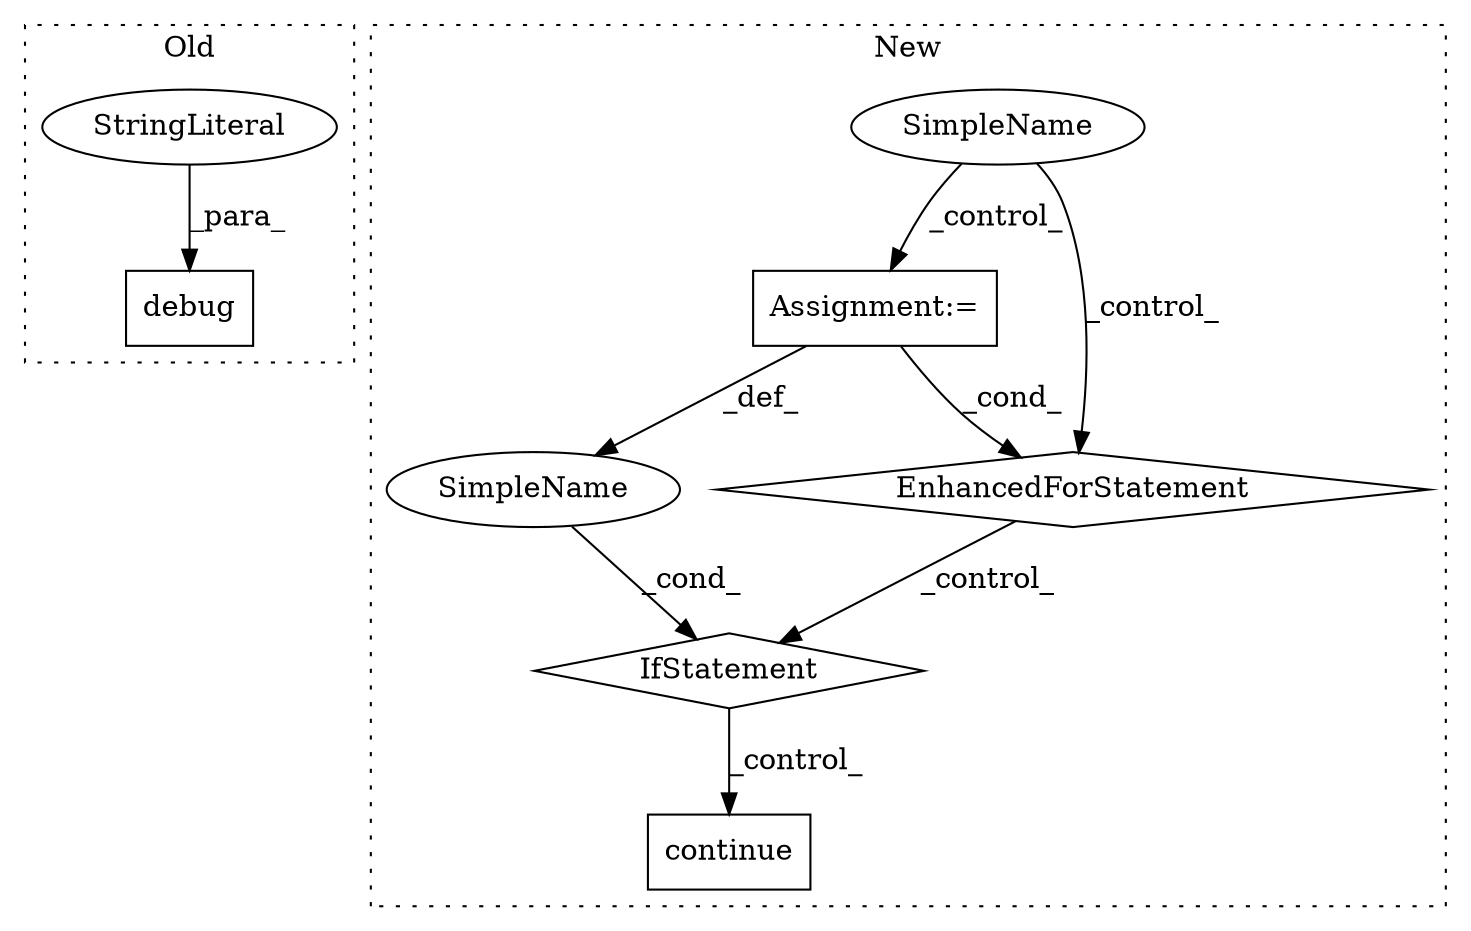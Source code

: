 digraph G {
subgraph cluster0 {
1 [label="debug" a="32" s="7452,7521" l="6,1" shape="box"];
5 [label="StringLiteral" a="45" s="7458" l="52" shape="ellipse"];
label = "Old";
style="dotted";
}
subgraph cluster1 {
2 [label="continue" a="18" s="8892" l="9" shape="box"];
3 [label="IfStatement" a="25" s="8855,8876" l="4,2" shape="diamond"];
4 [label="SimpleName" a="42" s="" l="" shape="ellipse"];
6 [label="SimpleName" a="42" s="" l="" shape="ellipse"];
7 [label="Assignment:=" a="7" s="8689,8841" l="61,2" shape="box"];
8 [label="EnhancedForStatement" a="70" s="8689,8841" l="61,2" shape="diamond"];
label = "New";
style="dotted";
}
3 -> 2 [label="_control_"];
4 -> 3 [label="_cond_"];
5 -> 1 [label="_para_"];
6 -> 7 [label="_control_"];
6 -> 8 [label="_control_"];
7 -> 4 [label="_def_"];
7 -> 8 [label="_cond_"];
8 -> 3 [label="_control_"];
}
